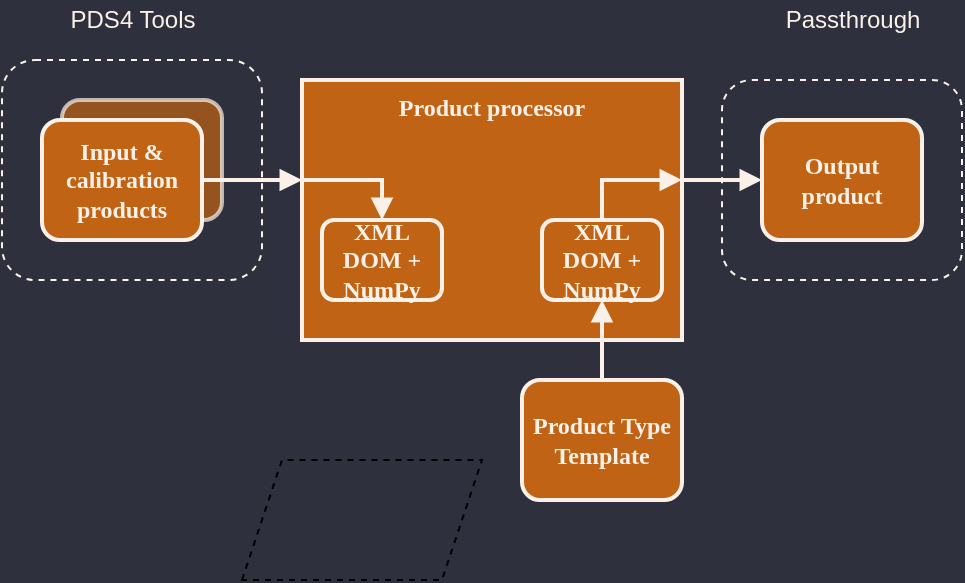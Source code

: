 <mxfile version="14.5.1" type="device"><diagram id="WMmTYOMc_rermUBkknt-" name="Page-1"><mxGraphModel dx="687" dy="394" grid="1" gridSize="10" guides="1" tooltips="1" connect="1" arrows="1" fold="1" page="1" pageScale="1" pageWidth="1169" pageHeight="827" background="#2e303eff" math="0" shadow="0"><root><mxCell id="0"/><mxCell id="1" parent="0"/><mxCell id="l0owWFL-zX6bX3At-uqB-16" value="Product processor" style="rounded=0;whiteSpace=wrap;html=1;strokeColor=#FCF1E9;strokeWidth=2;fillColor=#C16315;fontFamily=Fira Sans;fontSource=https%3A%2F%2Ffonts.googleapis.com%2Fcss%3Ffamily%3DFira%2BSans;fontColor=#FCF1E9;fontStyle=1;verticalAlign=top;" parent="1" vertex="1"><mxGeometry x="460" y="110" width="190" height="130" as="geometry"/></mxCell><mxCell id="l0owWFL-zX6bX3At-uqB-37" value="" style="rounded=1;whiteSpace=wrap;html=1;labelBackgroundColor=none;strokeColor=#FCF1E9;strokeWidth=1;fontFamily=Fira Sans;fontSource=https%3A%2F%2Ffonts.googleapis.com%2Fcss%3Ffamily%3DFira%2BSans;fontSize=11;fontColor=#FCF1E9;align=center;fillColor=none;dashed=1;verticalAlign=bottom;" parent="1" vertex="1"><mxGeometry x="310" y="100" width="130" height="110" as="geometry"/></mxCell><mxCell id="l0owWFL-zX6bX3At-uqB-33" value="" style="rounded=1;whiteSpace=wrap;html=1;fontColor=#333333;strokeWidth=2;strokeColor=#FCF1E9;fillColor=#C16315;opacity=70;" parent="1" vertex="1"><mxGeometry x="340" y="120" width="80" height="60" as="geometry"/></mxCell><mxCell id="l0owWFL-zX6bX3At-uqB-18" value="" style="edgeStyle=orthogonalEdgeStyle;rounded=0;orthogonalLoop=1;jettySize=auto;html=1;labelBackgroundColor=none;endArrow=block;endFill=1;strokeColor=#FCF1E9;strokeWidth=2;fontFamily=Fira Sans;fontSource=https%3A%2F%2Ffonts.googleapis.com%2Fcss%3Ffamily%3DFira%2BSans;fontSize=12;fontColor=#FCF1E9;entryX=0;entryY=0.5;entryDx=0;entryDy=0;" parent="1" target="DXOouXD1tgM1tneTf9JU-3" edge="1"><mxGeometry relative="1" as="geometry"><mxPoint x="650" y="160" as="sourcePoint"/><mxPoint x="620.0" y="280" as="targetPoint"/><Array as="points"><mxPoint x="650" y="160"/></Array></mxGeometry></mxCell><mxCell id="l0owWFL-zX6bX3At-uqB-32" value="" style="edgeStyle=orthogonalEdgeStyle;rounded=0;orthogonalLoop=1;jettySize=auto;html=1;labelBackgroundColor=none;endArrow=block;endFill=1;strokeColor=#FCF1E9;strokeWidth=2;fontFamily=Fira Sans;fontSource=https%3A%2F%2Ffonts.googleapis.com%2Fcss%3Ffamily%3DFira%2BSans;fontSize=11;fontColor=#FCF1E9;verticalAlign=bottom;entryX=0;entryY=0.385;entryDx=0;entryDy=0;entryPerimeter=0;" parent="1" source="l0owWFL-zX6bX3At-uqB-30" target="l0owWFL-zX6bX3At-uqB-16" edge="1"><mxGeometry y="10" relative="1" as="geometry"><mxPoint as="offset"/></mxGeometry></mxCell><mxCell id="l0owWFL-zX6bX3At-uqB-30" value="Input &amp;amp; calibration&lt;br&gt;products" style="rounded=1;whiteSpace=wrap;html=1;strokeWidth=2;strokeColor=#FCF1E9;fillColor=#C16315;fontFamily=Fira Sans;fontSource=https%3A%2F%2Ffonts.googleapis.com%2Fcss%3Ffamily%3DFira%2BSans;fontColor=#FCF1E9;fontStyle=1" parent="1" vertex="1"><mxGeometry x="330" y="130" width="80" height="60" as="geometry"/></mxCell><mxCell id="DXOouXD1tgM1tneTf9JU-1" value="" style="rounded=1;whiteSpace=wrap;html=1;labelBackgroundColor=none;strokeColor=#FCF1E9;strokeWidth=1;fontFamily=Fira Sans;fontSource=https%3A%2F%2Ffonts.googleapis.com%2Fcss%3Ffamily%3DFira%2BSans;fontSize=11;fontColor=#FCF1E9;align=center;fillColor=none;dashed=1;verticalAlign=bottom;" vertex="1" parent="1"><mxGeometry x="670" y="110" width="120" height="100" as="geometry"/></mxCell><mxCell id="DXOouXD1tgM1tneTf9JU-3" value="Output product" style="rounded=1;whiteSpace=wrap;html=1;strokeWidth=2;strokeColor=#FCF1E9;fillColor=#C16315;fontFamily=Fira Sans;fontSource=https%3A%2F%2Ffonts.googleapis.com%2Fcss%3Ffamily%3DFira%2BSans;fontColor=#FCF1E9;fontStyle=1" vertex="1" parent="1"><mxGeometry x="690" y="130" width="80" height="60" as="geometry"/></mxCell><mxCell id="DXOouXD1tgM1tneTf9JU-4" value="Passthrough" style="text;html=1;align=center;verticalAlign=middle;resizable=0;points=[];autosize=1;fontColor=#FCF1E9;" vertex="1" parent="1"><mxGeometry x="695" y="70" width="80" height="20" as="geometry"/></mxCell><mxCell id="DXOouXD1tgM1tneTf9JU-5" value="PDS4 Tools" style="text;html=1;align=center;verticalAlign=middle;resizable=0;points=[];autosize=1;fontColor=#FCF1E9;" vertex="1" parent="1"><mxGeometry x="335" y="70" width="80" height="20" as="geometry"/></mxCell><mxCell id="DXOouXD1tgM1tneTf9JU-8" value="" style="edgeStyle=orthogonalEdgeStyle;rounded=0;orthogonalLoop=1;jettySize=auto;html=1;labelBackgroundColor=none;endArrow=block;endFill=1;strokeColor=#FCF1E9;strokeWidth=2;fontFamily=Fira Sans;fontSource=https%3A%2F%2Ffonts.googleapis.com%2Fcss%3Ffamily%3DFira%2BSans;fontSize=11;fontColor=#FCF1E9;verticalAlign=bottom;entryX=0.5;entryY=0;entryDx=0;entryDy=0;" edge="1" parent="1" target="DXOouXD1tgM1tneTf9JU-10"><mxGeometry y="10" relative="1" as="geometry"><mxPoint as="offset"/><mxPoint x="460" y="160" as="sourcePoint"/><mxPoint x="470" y="180" as="targetPoint"/><Array as="points"><mxPoint x="500" y="160"/></Array></mxGeometry></mxCell><mxCell id="DXOouXD1tgM1tneTf9JU-10" value="XML DOM + NumPy" style="rounded=1;whiteSpace=wrap;html=1;strokeWidth=2;strokeColor=#FCF1E9;fillColor=#C16315;fontFamily=Fira Sans;fontSource=https%3A%2F%2Ffonts.googleapis.com%2Fcss%3Ffamily%3DFira%2BSans;fontColor=#FCF1E9;fontStyle=1;align=center;" vertex="1" parent="1"><mxGeometry x="470" y="180" width="60" height="40" as="geometry"/></mxCell><mxCell id="DXOouXD1tgM1tneTf9JU-11" value="XML DOM + NumPy" style="rounded=1;whiteSpace=wrap;html=1;strokeWidth=2;strokeColor=#FCF1E9;fillColor=#C16315;fontFamily=Fira Sans;fontSource=https%3A%2F%2Ffonts.googleapis.com%2Fcss%3Ffamily%3DFira%2BSans;fontColor=#FCF1E9;fontStyle=1;align=center;" vertex="1" parent="1"><mxGeometry x="580" y="180" width="60" height="40" as="geometry"/></mxCell><mxCell id="DXOouXD1tgM1tneTf9JU-12" value="Product Type Template" style="rounded=1;whiteSpace=wrap;html=1;strokeWidth=2;strokeColor=#FCF1E9;fillColor=#C16315;fontFamily=Fira Sans;fontSource=https%3A%2F%2Ffonts.googleapis.com%2Fcss%3Ffamily%3DFira%2BSans;fontColor=#FCF1E9;fontStyle=1" vertex="1" parent="1"><mxGeometry x="570" y="260" width="80" height="60" as="geometry"/></mxCell><mxCell id="DXOouXD1tgM1tneTf9JU-14" value="" style="edgeStyle=orthogonalEdgeStyle;rounded=0;orthogonalLoop=1;jettySize=auto;html=1;labelBackgroundColor=none;endArrow=block;endFill=1;strokeColor=#FCF1E9;strokeWidth=2;fontFamily=Fira Sans;fontSource=https%3A%2F%2Ffonts.googleapis.com%2Fcss%3Ffamily%3DFira%2BSans;fontSize=11;fontColor=#FCF1E9;verticalAlign=bottom;entryX=0.5;entryY=1;entryDx=0;entryDy=0;exitX=0.5;exitY=0;exitDx=0;exitDy=0;" edge="1" parent="1" source="DXOouXD1tgM1tneTf9JU-12" target="DXOouXD1tgM1tneTf9JU-11"><mxGeometry y="10" relative="1" as="geometry"><mxPoint as="offset"/><mxPoint x="655" y="250" as="sourcePoint"/><mxPoint x="695" y="260" as="targetPoint"/><Array as="points"><mxPoint x="610" y="250"/></Array></mxGeometry></mxCell><mxCell id="DXOouXD1tgM1tneTf9JU-15" value="" style="edgeStyle=orthogonalEdgeStyle;rounded=0;orthogonalLoop=1;jettySize=auto;html=1;labelBackgroundColor=none;endArrow=block;endFill=1;strokeColor=#FCF1E9;strokeWidth=2;fontFamily=Fira Sans;fontSource=https%3A%2F%2Ffonts.googleapis.com%2Fcss%3Ffamily%3DFira%2BSans;fontSize=11;fontColor=#FCF1E9;verticalAlign=bottom;exitX=0.5;exitY=0;exitDx=0;exitDy=0;" edge="1" parent="1" source="DXOouXD1tgM1tneTf9JU-11"><mxGeometry y="10" relative="1" as="geometry"><mxPoint as="offset"/><mxPoint x="600" y="160" as="sourcePoint"/><mxPoint x="650" y="160" as="targetPoint"/><Array as="points"><mxPoint x="610" y="160"/><mxPoint x="650" y="160"/></Array></mxGeometry></mxCell><mxCell id="DXOouXD1tgM1tneTf9JU-17" value="" style="shape=parallelogram;perimeter=parallelogramPerimeter;whiteSpace=wrap;html=1;fixedSize=1;dashed=1;fillColor=none;fontColor=#FCF1E9;" vertex="1" parent="1"><mxGeometry x="430" y="300" width="120" height="60" as="geometry"/></mxCell></root></mxGraphModel></diagram></mxfile>